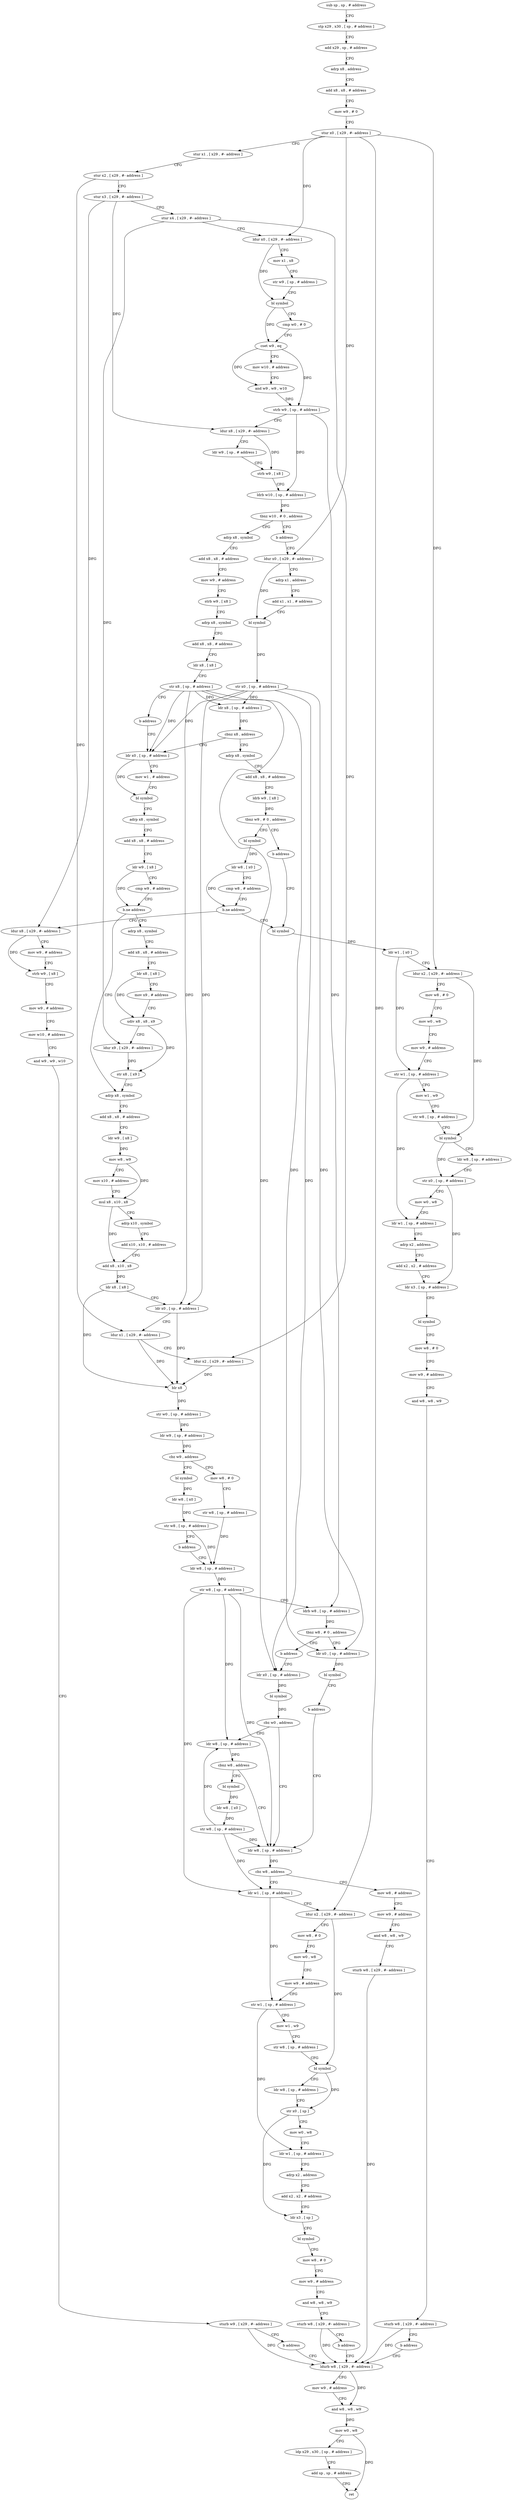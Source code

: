 digraph "func" {
"4207588" [label = "sub sp , sp , # address" ]
"4207592" [label = "stp x29 , x30 , [ sp , # address ]" ]
"4207596" [label = "add x29 , sp , # address" ]
"4207600" [label = "adrp x8 , address" ]
"4207604" [label = "add x8 , x8 , # address" ]
"4207608" [label = "mov w9 , # 0" ]
"4207612" [label = "stur x0 , [ x29 , #- address ]" ]
"4207616" [label = "stur x1 , [ x29 , #- address ]" ]
"4207620" [label = "stur x2 , [ x29 , #- address ]" ]
"4207624" [label = "stur x3 , [ x29 , #- address ]" ]
"4207628" [label = "stur x4 , [ x29 , #- address ]" ]
"4207632" [label = "ldur x0 , [ x29 , #- address ]" ]
"4207636" [label = "mov x1 , x8" ]
"4207640" [label = "str w9 , [ sp , # address ]" ]
"4207644" [label = "bl symbol" ]
"4207648" [label = "cmp w0 , # 0" ]
"4207652" [label = "cset w9 , eq" ]
"4207656" [label = "mov w10 , # address" ]
"4207660" [label = "and w9 , w9 , w10" ]
"4207664" [label = "strb w9 , [ sp , # address ]" ]
"4207668" [label = "ldur x8 , [ x29 , #- address ]" ]
"4207672" [label = "ldr w9 , [ sp , # address ]" ]
"4207676" [label = "strb w9 , [ x8 ]" ]
"4207680" [label = "ldrb w10 , [ sp , # address ]" ]
"4207684" [label = "tbnz w10 , # 0 , address" ]
"4207692" [label = "adrp x8 , symbol" ]
"4207688" [label = "b address" ]
"4207696" [label = "add x8 , x8 , # address" ]
"4207700" [label = "mov w9 , # address" ]
"4207704" [label = "strb w9 , [ x8 ]" ]
"4207708" [label = "adrp x8 , symbol" ]
"4207712" [label = "add x8 , x8 , # address" ]
"4207716" [label = "ldr x8 , [ x8 ]" ]
"4207720" [label = "str x8 , [ sp , # address ]" ]
"4207724" [label = "b address" ]
"4207916" [label = "ldr x0 , [ sp , # address ]" ]
"4207728" [label = "ldur x0 , [ x29 , #- address ]" ]
"4207920" [label = "mov w1 , # address" ]
"4207924" [label = "bl symbol" ]
"4207928" [label = "adrp x8 , symbol" ]
"4207932" [label = "add x8 , x8 , # address" ]
"4207936" [label = "ldr w9 , [ x8 ]" ]
"4207940" [label = "cmp w9 , # address" ]
"4207944" [label = "b.ne address" ]
"4207976" [label = "adrp x8 , symbol" ]
"4207948" [label = "adrp x8 , symbol" ]
"4207732" [label = "adrp x1 , address" ]
"4207736" [label = "add x1 , x1 , # address" ]
"4207740" [label = "bl symbol" ]
"4207744" [label = "str x0 , [ sp , # address ]" ]
"4207748" [label = "ldr x8 , [ sp , # address ]" ]
"4207752" [label = "cbnz x8 , address" ]
"4207756" [label = "adrp x8 , symbol" ]
"4207980" [label = "add x8 , x8 , # address" ]
"4207984" [label = "ldr w9 , [ x8 ]" ]
"4207988" [label = "mov w8 , w9" ]
"4207992" [label = "mov x10 , # address" ]
"4207996" [label = "mul x8 , x10 , x8" ]
"4208000" [label = "adrp x10 , symbol" ]
"4208004" [label = "add x10 , x10 , # address" ]
"4208008" [label = "add x8 , x10 , x8" ]
"4208012" [label = "ldr x8 , [ x8 ]" ]
"4208016" [label = "ldr x0 , [ sp , # address ]" ]
"4208020" [label = "ldur x1 , [ x29 , #- address ]" ]
"4208024" [label = "ldur x2 , [ x29 , #- address ]" ]
"4208028" [label = "blr x8" ]
"4208032" [label = "str w0 , [ sp , # address ]" ]
"4208036" [label = "ldr w9 , [ sp , # address ]" ]
"4208040" [label = "cbz w9 , address" ]
"4208060" [label = "mov w8 , # 0" ]
"4208044" [label = "bl symbol" ]
"4207952" [label = "add x8 , x8 , # address" ]
"4207956" [label = "ldr x8 , [ x8 ]" ]
"4207960" [label = "mov x9 , # address" ]
"4207964" [label = "udiv x8 , x8 , x9" ]
"4207968" [label = "ldur x9 , [ x29 , #- address ]" ]
"4207972" [label = "str x8 , [ x9 ]" ]
"4207760" [label = "add x8 , x8 , # address" ]
"4207764" [label = "ldrb w9 , [ x8 ]" ]
"4207768" [label = "tbnz w9 , # 0 , address" ]
"4207776" [label = "bl symbol" ]
"4207772" [label = "b address" ]
"4208064" [label = "str w8 , [ sp , # address ]" ]
"4208068" [label = "ldr w8 , [ sp , # address ]" ]
"4208048" [label = "ldr w8 , [ x0 ]" ]
"4208052" [label = "str w8 , [ sp , # address ]" ]
"4208056" [label = "b address" ]
"4207780" [label = "ldr w8 , [ x0 ]" ]
"4207784" [label = "cmp w8 , # address" ]
"4207788" [label = "b.ne address" ]
"4207824" [label = "bl symbol" ]
"4207792" [label = "ldur x8 , [ x29 , #- address ]" ]
"4208088" [label = "ldr x0 , [ sp , # address ]" ]
"4208092" [label = "bl symbol" ]
"4208096" [label = "b address" ]
"4208132" [label = "ldr w8 , [ sp , # address ]" ]
"4208084" [label = "b address" ]
"4208100" [label = "ldr x0 , [ sp , # address ]" ]
"4208072" [label = "str w8 , [ sp , # address ]" ]
"4208076" [label = "ldrb w8 , [ sp , # address ]" ]
"4208080" [label = "tbnz w8 , # 0 , address" ]
"4207828" [label = "ldr w1 , [ x0 ]" ]
"4207832" [label = "ldur x2 , [ x29 , #- address ]" ]
"4207836" [label = "mov w8 , # 0" ]
"4207840" [label = "mov w0 , w8" ]
"4207844" [label = "mov w9 , # address" ]
"4207848" [label = "str w1 , [ sp , # address ]" ]
"4207852" [label = "mov w1 , w9" ]
"4207856" [label = "str w8 , [ sp , # address ]" ]
"4207860" [label = "bl symbol" ]
"4207864" [label = "ldr w8 , [ sp , # address ]" ]
"4207868" [label = "str x0 , [ sp , # address ]" ]
"4207872" [label = "mov w0 , w8" ]
"4207876" [label = "ldr w1 , [ sp , # address ]" ]
"4207880" [label = "adrp x2 , address" ]
"4207884" [label = "add x2 , x2 , # address" ]
"4207888" [label = "ldr x3 , [ sp , # address ]" ]
"4207892" [label = "bl symbol" ]
"4207896" [label = "mov w8 , # 0" ]
"4207900" [label = "mov w9 , # address" ]
"4207904" [label = "and w8 , w8 , w9" ]
"4207908" [label = "sturb w8 , [ x29 , #- address ]" ]
"4207912" [label = "b address" ]
"4208244" [label = "ldurb w8 , [ x29 , #- address ]" ]
"4207796" [label = "mov w9 , # address" ]
"4207800" [label = "strb w9 , [ x8 ]" ]
"4207804" [label = "mov w9 , # address" ]
"4207808" [label = "mov w10 , # address" ]
"4207812" [label = "and w9 , w9 , w10" ]
"4207816" [label = "sturb w9 , [ x29 , #- address ]" ]
"4207820" [label = "b address" ]
"4208136" [label = "cbz w8 , address" ]
"4208228" [label = "mov w8 , # address" ]
"4208140" [label = "ldr w1 , [ sp , # address ]" ]
"4208104" [label = "bl symbol" ]
"4208108" [label = "cbz w0 , address" ]
"4208112" [label = "ldr w8 , [ sp , # address ]" ]
"4208248" [label = "mov w9 , # address" ]
"4208252" [label = "and w8 , w8 , w9" ]
"4208256" [label = "mov w0 , w8" ]
"4208260" [label = "ldp x29 , x30 , [ sp , # address ]" ]
"4208264" [label = "add sp , sp , # address" ]
"4208268" [label = "ret" ]
"4208232" [label = "mov w9 , # address" ]
"4208236" [label = "and w8 , w8 , w9" ]
"4208240" [label = "sturb w8 , [ x29 , #- address ]" ]
"4208144" [label = "ldur x2 , [ x29 , #- address ]" ]
"4208148" [label = "mov w8 , # 0" ]
"4208152" [label = "mov w0 , w8" ]
"4208156" [label = "mov w9 , # address" ]
"4208160" [label = "str w1 , [ sp , # address ]" ]
"4208164" [label = "mov w1 , w9" ]
"4208168" [label = "str w8 , [ sp , # address ]" ]
"4208172" [label = "bl symbol" ]
"4208176" [label = "ldr w8 , [ sp , # address ]" ]
"4208180" [label = "str x0 , [ sp ]" ]
"4208184" [label = "mov w0 , w8" ]
"4208188" [label = "ldr w1 , [ sp , # address ]" ]
"4208192" [label = "adrp x2 , address" ]
"4208196" [label = "add x2 , x2 , # address" ]
"4208200" [label = "ldr x3 , [ sp ]" ]
"4208204" [label = "bl symbol" ]
"4208208" [label = "mov w8 , # 0" ]
"4208212" [label = "mov w9 , # address" ]
"4208216" [label = "and w8 , w8 , w9" ]
"4208220" [label = "sturb w8 , [ x29 , #- address ]" ]
"4208224" [label = "b address" ]
"4208116" [label = "cbnz w8 , address" ]
"4208120" [label = "bl symbol" ]
"4208124" [label = "ldr w8 , [ x0 ]" ]
"4208128" [label = "str w8 , [ sp , # address ]" ]
"4207588" -> "4207592" [ label = "CFG" ]
"4207592" -> "4207596" [ label = "CFG" ]
"4207596" -> "4207600" [ label = "CFG" ]
"4207600" -> "4207604" [ label = "CFG" ]
"4207604" -> "4207608" [ label = "CFG" ]
"4207608" -> "4207612" [ label = "CFG" ]
"4207612" -> "4207616" [ label = "CFG" ]
"4207612" -> "4207632" [ label = "DFG" ]
"4207612" -> "4207728" [ label = "DFG" ]
"4207612" -> "4207832" [ label = "DFG" ]
"4207612" -> "4208144" [ label = "DFG" ]
"4207616" -> "4207620" [ label = "CFG" ]
"4207620" -> "4207624" [ label = "CFG" ]
"4207620" -> "4208020" [ label = "DFG" ]
"4207624" -> "4207628" [ label = "CFG" ]
"4207624" -> "4207668" [ label = "DFG" ]
"4207624" -> "4207792" [ label = "DFG" ]
"4207628" -> "4207632" [ label = "CFG" ]
"4207628" -> "4208024" [ label = "DFG" ]
"4207628" -> "4207968" [ label = "DFG" ]
"4207632" -> "4207636" [ label = "CFG" ]
"4207632" -> "4207644" [ label = "DFG" ]
"4207636" -> "4207640" [ label = "CFG" ]
"4207640" -> "4207644" [ label = "CFG" ]
"4207644" -> "4207648" [ label = "CFG" ]
"4207644" -> "4207652" [ label = "DFG" ]
"4207648" -> "4207652" [ label = "CFG" ]
"4207652" -> "4207656" [ label = "CFG" ]
"4207652" -> "4207660" [ label = "DFG" ]
"4207652" -> "4207664" [ label = "DFG" ]
"4207656" -> "4207660" [ label = "CFG" ]
"4207660" -> "4207664" [ label = "DFG" ]
"4207664" -> "4207668" [ label = "CFG" ]
"4207664" -> "4207680" [ label = "DFG" ]
"4207664" -> "4208076" [ label = "DFG" ]
"4207668" -> "4207672" [ label = "CFG" ]
"4207668" -> "4207676" [ label = "DFG" ]
"4207672" -> "4207676" [ label = "CFG" ]
"4207676" -> "4207680" [ label = "CFG" ]
"4207680" -> "4207684" [ label = "DFG" ]
"4207684" -> "4207692" [ label = "CFG" ]
"4207684" -> "4207688" [ label = "CFG" ]
"4207692" -> "4207696" [ label = "CFG" ]
"4207688" -> "4207728" [ label = "CFG" ]
"4207696" -> "4207700" [ label = "CFG" ]
"4207700" -> "4207704" [ label = "CFG" ]
"4207704" -> "4207708" [ label = "CFG" ]
"4207708" -> "4207712" [ label = "CFG" ]
"4207712" -> "4207716" [ label = "CFG" ]
"4207716" -> "4207720" [ label = "CFG" ]
"4207720" -> "4207724" [ label = "CFG" ]
"4207720" -> "4207916" [ label = "DFG" ]
"4207720" -> "4207748" [ label = "DFG" ]
"4207720" -> "4208016" [ label = "DFG" ]
"4207720" -> "4208088" [ label = "DFG" ]
"4207720" -> "4208100" [ label = "DFG" ]
"4207724" -> "4207916" [ label = "CFG" ]
"4207916" -> "4207920" [ label = "CFG" ]
"4207916" -> "4207924" [ label = "DFG" ]
"4207728" -> "4207732" [ label = "CFG" ]
"4207728" -> "4207740" [ label = "DFG" ]
"4207920" -> "4207924" [ label = "CFG" ]
"4207924" -> "4207928" [ label = "CFG" ]
"4207928" -> "4207932" [ label = "CFG" ]
"4207932" -> "4207936" [ label = "CFG" ]
"4207936" -> "4207940" [ label = "CFG" ]
"4207936" -> "4207944" [ label = "DFG" ]
"4207940" -> "4207944" [ label = "CFG" ]
"4207944" -> "4207976" [ label = "CFG" ]
"4207944" -> "4207948" [ label = "CFG" ]
"4207976" -> "4207980" [ label = "CFG" ]
"4207948" -> "4207952" [ label = "CFG" ]
"4207732" -> "4207736" [ label = "CFG" ]
"4207736" -> "4207740" [ label = "CFG" ]
"4207740" -> "4207744" [ label = "DFG" ]
"4207744" -> "4207748" [ label = "DFG" ]
"4207744" -> "4207916" [ label = "DFG" ]
"4207744" -> "4208016" [ label = "DFG" ]
"4207744" -> "4208088" [ label = "DFG" ]
"4207744" -> "4208100" [ label = "DFG" ]
"4207748" -> "4207752" [ label = "DFG" ]
"4207752" -> "4207916" [ label = "CFG" ]
"4207752" -> "4207756" [ label = "CFG" ]
"4207756" -> "4207760" [ label = "CFG" ]
"4207980" -> "4207984" [ label = "CFG" ]
"4207984" -> "4207988" [ label = "DFG" ]
"4207988" -> "4207992" [ label = "CFG" ]
"4207988" -> "4207996" [ label = "DFG" ]
"4207992" -> "4207996" [ label = "CFG" ]
"4207996" -> "4208000" [ label = "CFG" ]
"4207996" -> "4208008" [ label = "DFG" ]
"4208000" -> "4208004" [ label = "CFG" ]
"4208004" -> "4208008" [ label = "CFG" ]
"4208008" -> "4208012" [ label = "DFG" ]
"4208012" -> "4208016" [ label = "CFG" ]
"4208012" -> "4208028" [ label = "DFG" ]
"4208016" -> "4208020" [ label = "CFG" ]
"4208016" -> "4208028" [ label = "DFG" ]
"4208020" -> "4208024" [ label = "CFG" ]
"4208020" -> "4208028" [ label = "DFG" ]
"4208024" -> "4208028" [ label = "DFG" ]
"4208028" -> "4208032" [ label = "DFG" ]
"4208032" -> "4208036" [ label = "DFG" ]
"4208036" -> "4208040" [ label = "DFG" ]
"4208040" -> "4208060" [ label = "CFG" ]
"4208040" -> "4208044" [ label = "CFG" ]
"4208060" -> "4208064" [ label = "CFG" ]
"4208044" -> "4208048" [ label = "DFG" ]
"4207952" -> "4207956" [ label = "CFG" ]
"4207956" -> "4207960" [ label = "CFG" ]
"4207956" -> "4207964" [ label = "DFG" ]
"4207960" -> "4207964" [ label = "CFG" ]
"4207964" -> "4207968" [ label = "CFG" ]
"4207964" -> "4207972" [ label = "DFG" ]
"4207968" -> "4207972" [ label = "DFG" ]
"4207972" -> "4207976" [ label = "CFG" ]
"4207760" -> "4207764" [ label = "CFG" ]
"4207764" -> "4207768" [ label = "DFG" ]
"4207768" -> "4207776" [ label = "CFG" ]
"4207768" -> "4207772" [ label = "CFG" ]
"4207776" -> "4207780" [ label = "DFG" ]
"4207772" -> "4207824" [ label = "CFG" ]
"4208064" -> "4208068" [ label = "DFG" ]
"4208068" -> "4208072" [ label = "DFG" ]
"4208048" -> "4208052" [ label = "DFG" ]
"4208052" -> "4208056" [ label = "CFG" ]
"4208052" -> "4208068" [ label = "DFG" ]
"4208056" -> "4208068" [ label = "CFG" ]
"4207780" -> "4207784" [ label = "CFG" ]
"4207780" -> "4207788" [ label = "DFG" ]
"4207784" -> "4207788" [ label = "CFG" ]
"4207788" -> "4207824" [ label = "CFG" ]
"4207788" -> "4207792" [ label = "CFG" ]
"4207824" -> "4207828" [ label = "DFG" ]
"4207792" -> "4207796" [ label = "CFG" ]
"4207792" -> "4207800" [ label = "DFG" ]
"4208088" -> "4208092" [ label = "DFG" ]
"4208092" -> "4208096" [ label = "CFG" ]
"4208096" -> "4208132" [ label = "CFG" ]
"4208132" -> "4208136" [ label = "DFG" ]
"4208084" -> "4208100" [ label = "CFG" ]
"4208100" -> "4208104" [ label = "DFG" ]
"4208072" -> "4208076" [ label = "CFG" ]
"4208072" -> "4208132" [ label = "DFG" ]
"4208072" -> "4208140" [ label = "DFG" ]
"4208072" -> "4208112" [ label = "DFG" ]
"4208076" -> "4208080" [ label = "DFG" ]
"4208080" -> "4208088" [ label = "CFG" ]
"4208080" -> "4208084" [ label = "CFG" ]
"4207828" -> "4207832" [ label = "CFG" ]
"4207828" -> "4207848" [ label = "DFG" ]
"4207832" -> "4207836" [ label = "CFG" ]
"4207832" -> "4207860" [ label = "DFG" ]
"4207836" -> "4207840" [ label = "CFG" ]
"4207840" -> "4207844" [ label = "CFG" ]
"4207844" -> "4207848" [ label = "CFG" ]
"4207848" -> "4207852" [ label = "CFG" ]
"4207848" -> "4207876" [ label = "DFG" ]
"4207852" -> "4207856" [ label = "CFG" ]
"4207856" -> "4207860" [ label = "CFG" ]
"4207860" -> "4207864" [ label = "CFG" ]
"4207860" -> "4207868" [ label = "DFG" ]
"4207864" -> "4207868" [ label = "CFG" ]
"4207868" -> "4207872" [ label = "CFG" ]
"4207868" -> "4207888" [ label = "DFG" ]
"4207872" -> "4207876" [ label = "CFG" ]
"4207876" -> "4207880" [ label = "CFG" ]
"4207880" -> "4207884" [ label = "CFG" ]
"4207884" -> "4207888" [ label = "CFG" ]
"4207888" -> "4207892" [ label = "CFG" ]
"4207892" -> "4207896" [ label = "CFG" ]
"4207896" -> "4207900" [ label = "CFG" ]
"4207900" -> "4207904" [ label = "CFG" ]
"4207904" -> "4207908" [ label = "CFG" ]
"4207908" -> "4207912" [ label = "CFG" ]
"4207908" -> "4208244" [ label = "DFG" ]
"4207912" -> "4208244" [ label = "CFG" ]
"4208244" -> "4208248" [ label = "CFG" ]
"4208244" -> "4208252" [ label = "DFG" ]
"4207796" -> "4207800" [ label = "CFG" ]
"4207800" -> "4207804" [ label = "CFG" ]
"4207804" -> "4207808" [ label = "CFG" ]
"4207808" -> "4207812" [ label = "CFG" ]
"4207812" -> "4207816" [ label = "CFG" ]
"4207816" -> "4207820" [ label = "CFG" ]
"4207816" -> "4208244" [ label = "DFG" ]
"4207820" -> "4208244" [ label = "CFG" ]
"4208136" -> "4208228" [ label = "CFG" ]
"4208136" -> "4208140" [ label = "CFG" ]
"4208228" -> "4208232" [ label = "CFG" ]
"4208140" -> "4208144" [ label = "CFG" ]
"4208140" -> "4208160" [ label = "DFG" ]
"4208104" -> "4208108" [ label = "DFG" ]
"4208108" -> "4208132" [ label = "CFG" ]
"4208108" -> "4208112" [ label = "CFG" ]
"4208112" -> "4208116" [ label = "DFG" ]
"4208248" -> "4208252" [ label = "CFG" ]
"4208252" -> "4208256" [ label = "DFG" ]
"4208256" -> "4208260" [ label = "CFG" ]
"4208256" -> "4208268" [ label = "DFG" ]
"4208260" -> "4208264" [ label = "CFG" ]
"4208264" -> "4208268" [ label = "CFG" ]
"4208232" -> "4208236" [ label = "CFG" ]
"4208236" -> "4208240" [ label = "CFG" ]
"4208240" -> "4208244" [ label = "DFG" ]
"4208144" -> "4208148" [ label = "CFG" ]
"4208144" -> "4208172" [ label = "DFG" ]
"4208148" -> "4208152" [ label = "CFG" ]
"4208152" -> "4208156" [ label = "CFG" ]
"4208156" -> "4208160" [ label = "CFG" ]
"4208160" -> "4208164" [ label = "CFG" ]
"4208160" -> "4208188" [ label = "DFG" ]
"4208164" -> "4208168" [ label = "CFG" ]
"4208168" -> "4208172" [ label = "CFG" ]
"4208172" -> "4208176" [ label = "CFG" ]
"4208172" -> "4208180" [ label = "DFG" ]
"4208176" -> "4208180" [ label = "CFG" ]
"4208180" -> "4208184" [ label = "CFG" ]
"4208180" -> "4208200" [ label = "DFG" ]
"4208184" -> "4208188" [ label = "CFG" ]
"4208188" -> "4208192" [ label = "CFG" ]
"4208192" -> "4208196" [ label = "CFG" ]
"4208196" -> "4208200" [ label = "CFG" ]
"4208200" -> "4208204" [ label = "CFG" ]
"4208204" -> "4208208" [ label = "CFG" ]
"4208208" -> "4208212" [ label = "CFG" ]
"4208212" -> "4208216" [ label = "CFG" ]
"4208216" -> "4208220" [ label = "CFG" ]
"4208220" -> "4208224" [ label = "CFG" ]
"4208220" -> "4208244" [ label = "DFG" ]
"4208224" -> "4208244" [ label = "CFG" ]
"4208116" -> "4208132" [ label = "CFG" ]
"4208116" -> "4208120" [ label = "CFG" ]
"4208120" -> "4208124" [ label = "DFG" ]
"4208124" -> "4208128" [ label = "DFG" ]
"4208128" -> "4208132" [ label = "DFG" ]
"4208128" -> "4208140" [ label = "DFG" ]
"4208128" -> "4208112" [ label = "DFG" ]
}
